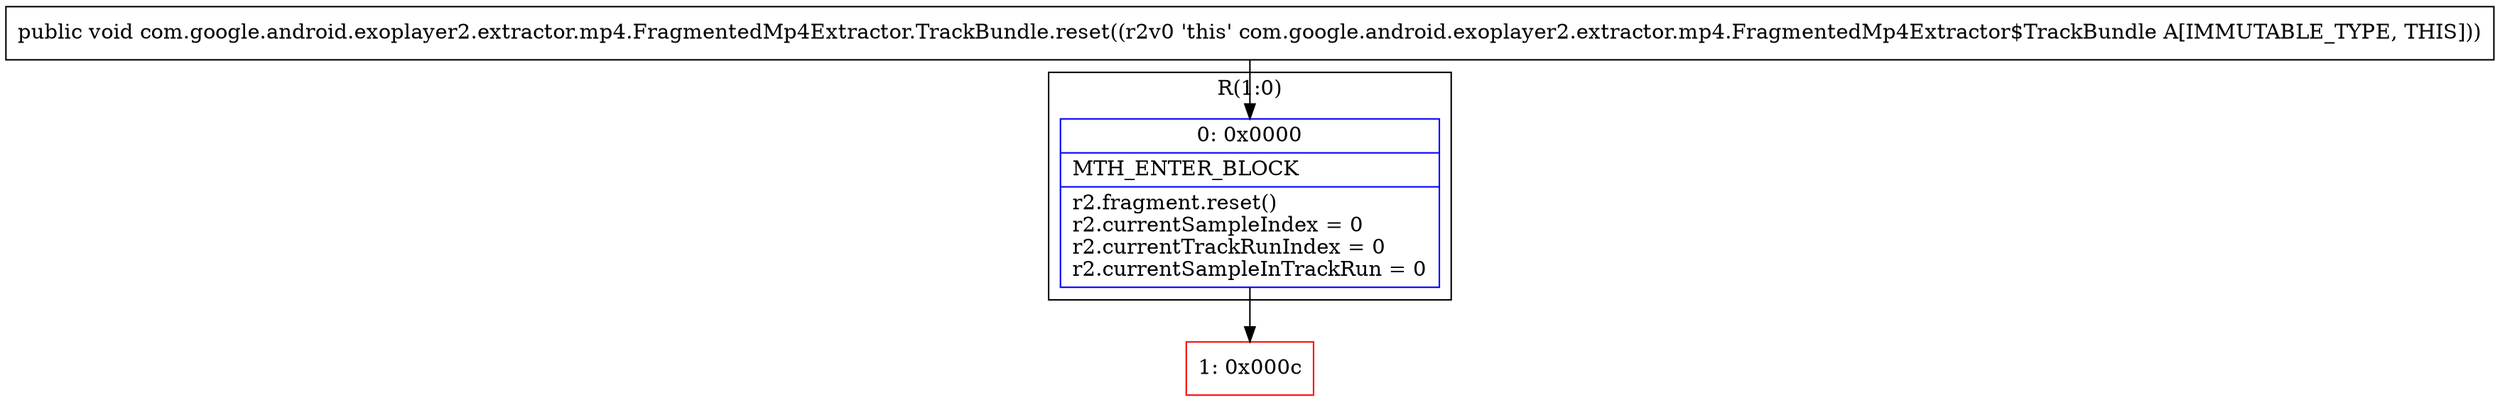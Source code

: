 digraph "CFG forcom.google.android.exoplayer2.extractor.mp4.FragmentedMp4Extractor.TrackBundle.reset()V" {
subgraph cluster_Region_1133485212 {
label = "R(1:0)";
node [shape=record,color=blue];
Node_0 [shape=record,label="{0\:\ 0x0000|MTH_ENTER_BLOCK\l|r2.fragment.reset()\lr2.currentSampleIndex = 0\lr2.currentTrackRunIndex = 0\lr2.currentSampleInTrackRun = 0\l}"];
}
Node_1 [shape=record,color=red,label="{1\:\ 0x000c}"];
MethodNode[shape=record,label="{public void com.google.android.exoplayer2.extractor.mp4.FragmentedMp4Extractor.TrackBundle.reset((r2v0 'this' com.google.android.exoplayer2.extractor.mp4.FragmentedMp4Extractor$TrackBundle A[IMMUTABLE_TYPE, THIS])) }"];
MethodNode -> Node_0;
Node_0 -> Node_1;
}

